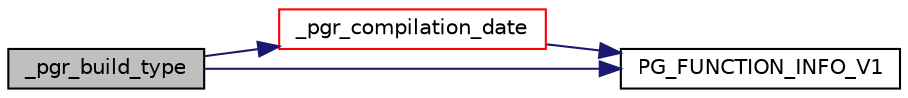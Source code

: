 digraph "_pgr_build_type"
{
  edge [fontname="Helvetica",fontsize="10",labelfontname="Helvetica",labelfontsize="10"];
  node [fontname="Helvetica",fontsize="10",shape=record];
  rankdir="LR";
  Node10 [label="_pgr_build_type",height=0.2,width=0.4,color="black", fillcolor="grey75", style="filled", fontcolor="black"];
  Node10 -> Node11 [color="midnightblue",fontsize="10",style="solid",fontname="Helvetica"];
  Node11 [label="_pgr_compilation_date",height=0.2,width=0.4,color="red", fillcolor="white", style="filled",URL="$__version_8c.html#a36b9a2efdbcf56be2a28e4e493727697"];
  Node11 -> Node12 [color="midnightblue",fontsize="10",style="solid",fontname="Helvetica"];
  Node12 [label="PG_FUNCTION_INFO_V1",height=0.2,width=0.4,color="black", fillcolor="white", style="filled",URL="$__version_8c.html#ae1dda247b26ab9bba7d2f3331121f03f"];
  Node10 -> Node12 [color="midnightblue",fontsize="10",style="solid",fontname="Helvetica"];
}

